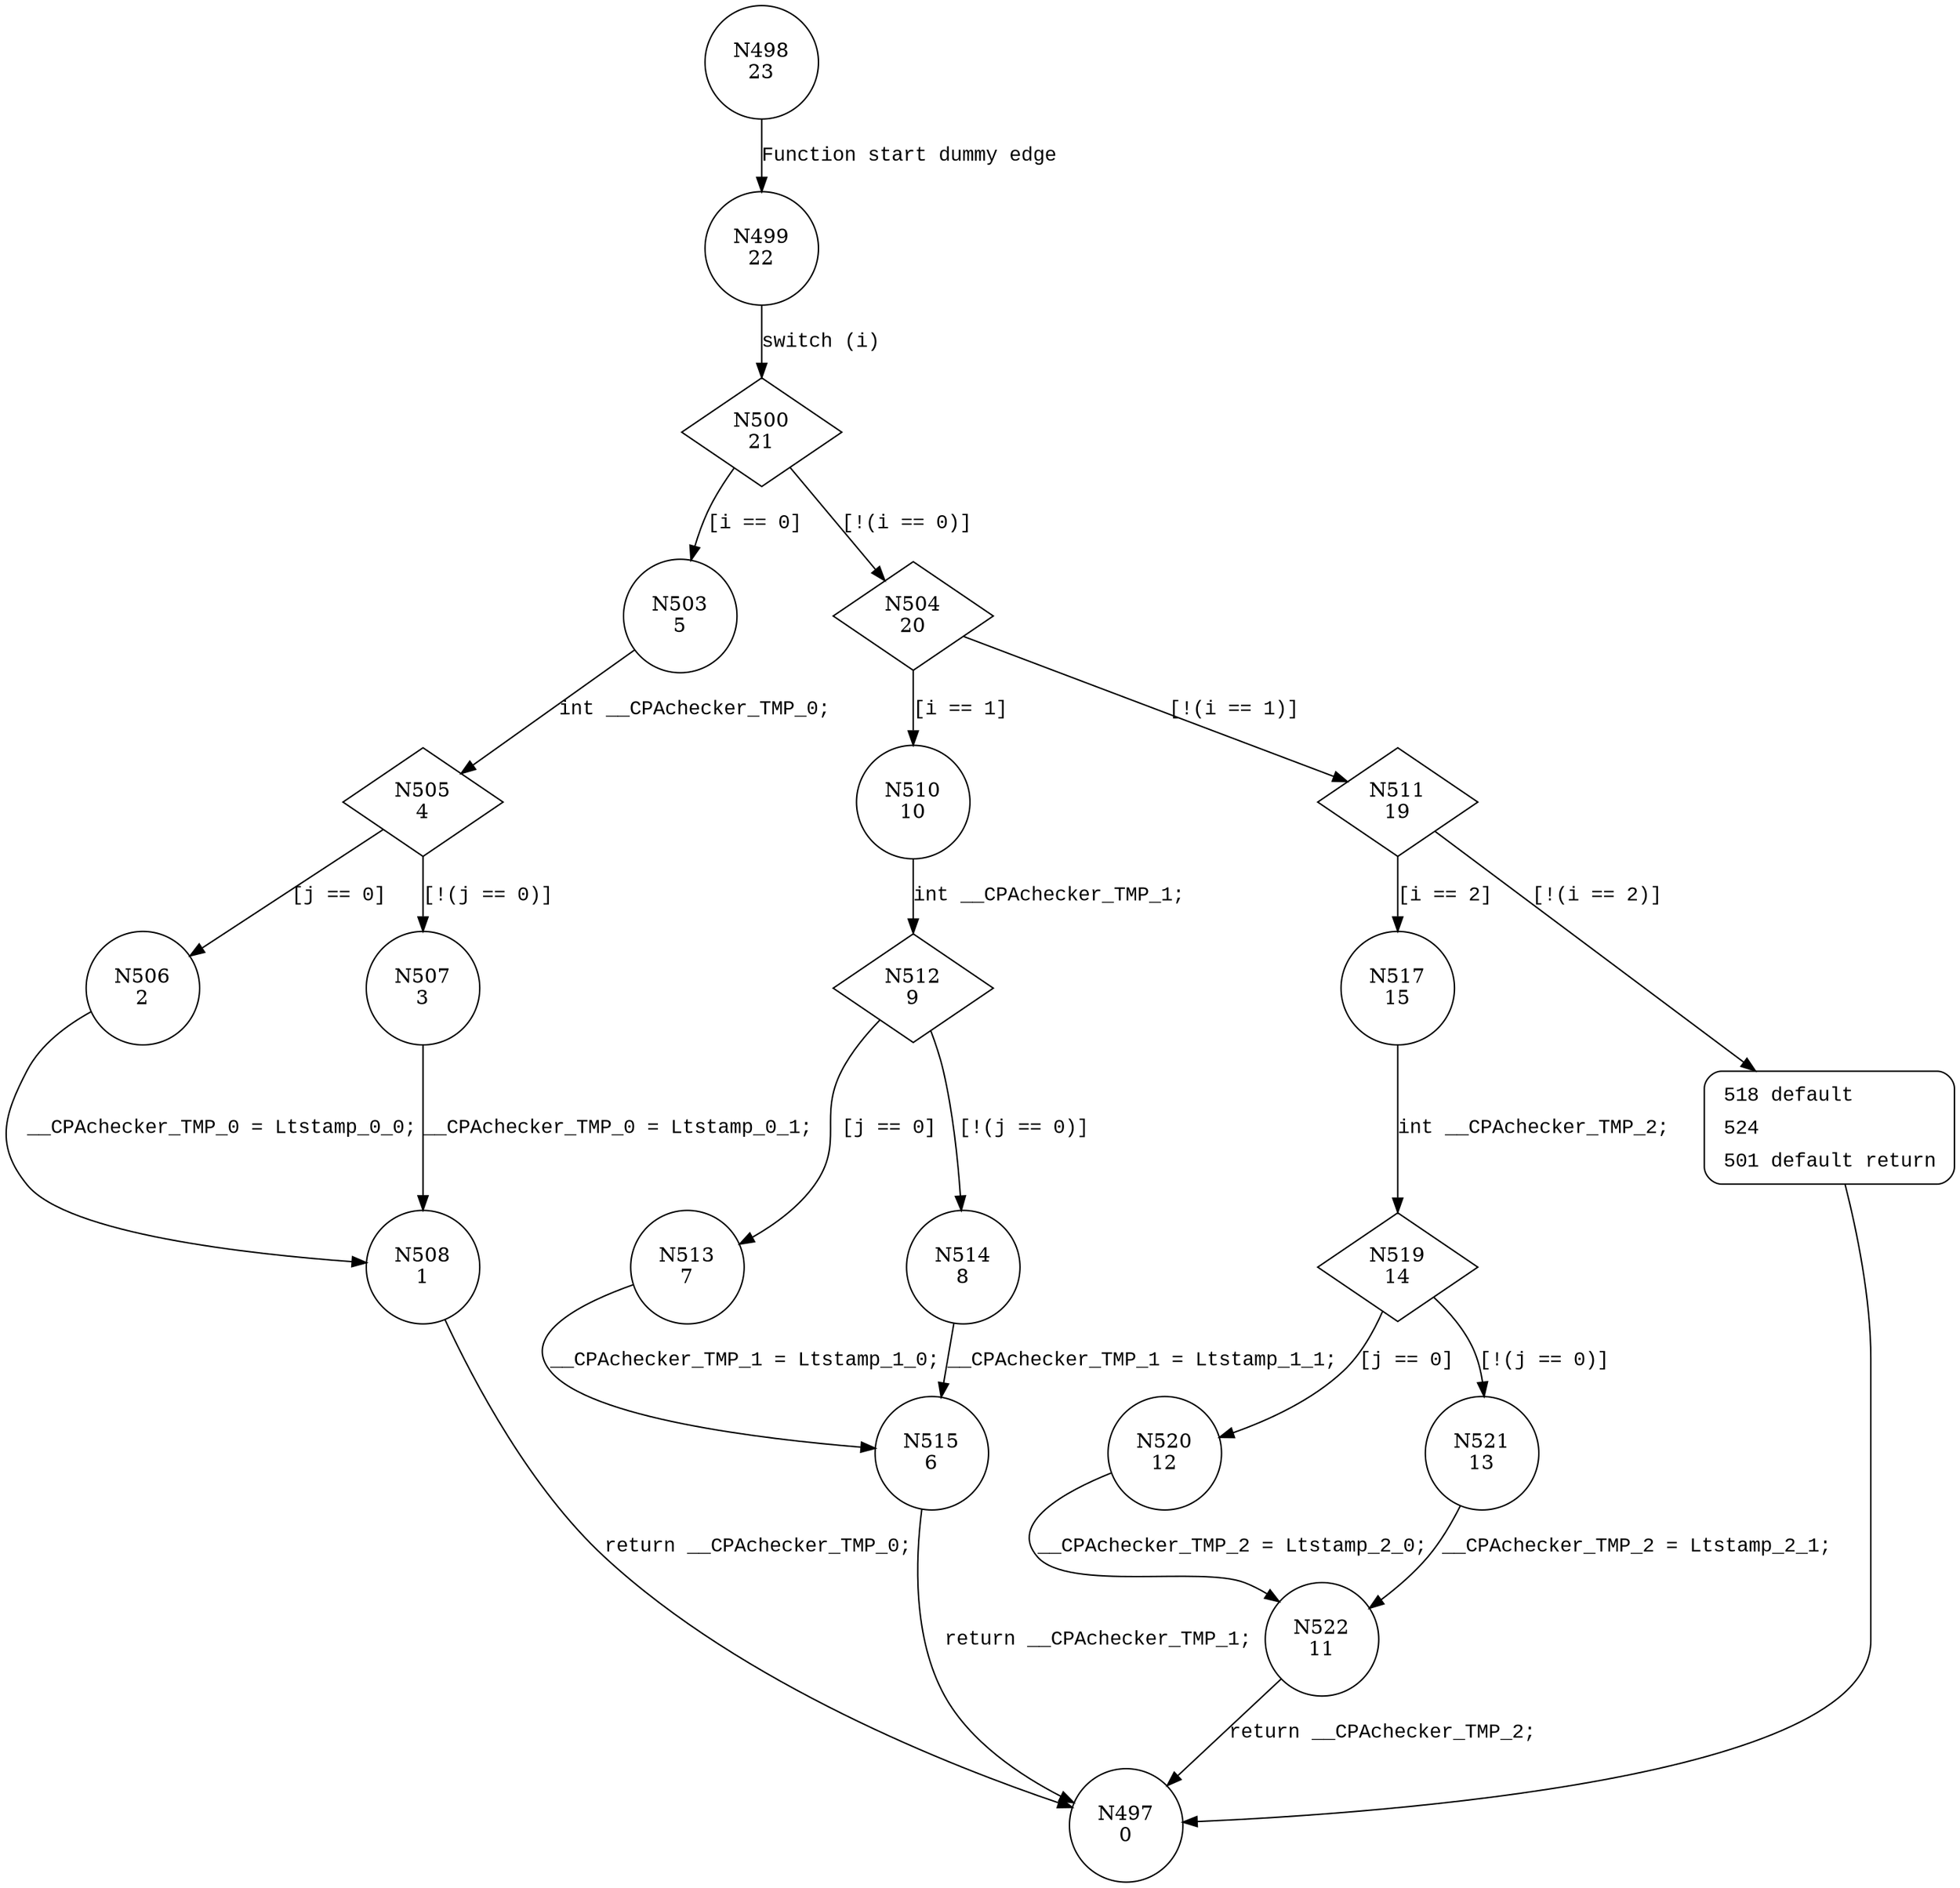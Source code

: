 digraph getLtstamp {
498 [shape="circle" label="N498\n23"]
499 [shape="circle" label="N499\n22"]
500 [shape="diamond" label="N500\n21"]
503 [shape="circle" label="N503\n5"]
504 [shape="diamond" label="N504\n20"]
510 [shape="circle" label="N510\n10"]
511 [shape="diamond" label="N511\n19"]
517 [shape="circle" label="N517\n15"]
518 [shape="circle" label="N518\n18"]
519 [shape="diamond" label="N519\n14"]
520 [shape="circle" label="N520\n12"]
521 [shape="circle" label="N521\n13"]
522 [shape="circle" label="N522\n11"]
497 [shape="circle" label="N497\n0"]
512 [shape="diamond" label="N512\n9"]
513 [shape="circle" label="N513\n7"]
514 [shape="circle" label="N514\n8"]
515 [shape="circle" label="N515\n6"]
505 [shape="diamond" label="N505\n4"]
506 [shape="circle" label="N506\n2"]
507 [shape="circle" label="N507\n3"]
508 [shape="circle" label="N508\n1"]
518 [style="filled,bold" penwidth="1" fillcolor="white" fontname="Courier New" shape="Mrecord" label=<<table border="0" cellborder="0" cellpadding="3" bgcolor="white"><tr><td align="right">518</td><td align="left">default</td></tr><tr><td align="right">524</td><td align="left"></td></tr><tr><td align="right">501</td><td align="left">default return</td></tr></table>>]
518 -> 497[label=""]
498 -> 499 [label="Function start dummy edge" fontname="Courier New"]
500 -> 503 [label="[i == 0]" fontname="Courier New"]
500 -> 504 [label="[!(i == 0)]" fontname="Courier New"]
504 -> 510 [label="[i == 1]" fontname="Courier New"]
504 -> 511 [label="[!(i == 1)]" fontname="Courier New"]
511 -> 517 [label="[i == 2]" fontname="Courier New"]
511 -> 518 [label="[!(i == 2)]" fontname="Courier New"]
517 -> 519 [label="int __CPAchecker_TMP_2;" fontname="Courier New"]
519 -> 520 [label="[j == 0]" fontname="Courier New"]
519 -> 521 [label="[!(j == 0)]" fontname="Courier New"]
522 -> 497 [label="return __CPAchecker_TMP_2;" fontname="Courier New"]
510 -> 512 [label="int __CPAchecker_TMP_1;" fontname="Courier New"]
512 -> 513 [label="[j == 0]" fontname="Courier New"]
512 -> 514 [label="[!(j == 0)]" fontname="Courier New"]
515 -> 497 [label="return __CPAchecker_TMP_1;" fontname="Courier New"]
503 -> 505 [label="int __CPAchecker_TMP_0;" fontname="Courier New"]
505 -> 506 [label="[j == 0]" fontname="Courier New"]
505 -> 507 [label="[!(j == 0)]" fontname="Courier New"]
508 -> 497 [label="return __CPAchecker_TMP_0;" fontname="Courier New"]
499 -> 500 [label="switch (i)" fontname="Courier New"]
521 -> 522 [label="__CPAchecker_TMP_2 = Ltstamp_2_1;" fontname="Courier New"]
520 -> 522 [label="__CPAchecker_TMP_2 = Ltstamp_2_0;" fontname="Courier New"]
514 -> 515 [label="__CPAchecker_TMP_1 = Ltstamp_1_1;" fontname="Courier New"]
513 -> 515 [label="__CPAchecker_TMP_1 = Ltstamp_1_0;" fontname="Courier New"]
507 -> 508 [label="__CPAchecker_TMP_0 = Ltstamp_0_1;" fontname="Courier New"]
506 -> 508 [label="__CPAchecker_TMP_0 = Ltstamp_0_0;" fontname="Courier New"]
}